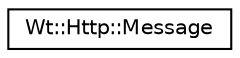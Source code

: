 digraph "Graphical Class Hierarchy"
{
 // LATEX_PDF_SIZE
  edge [fontname="Helvetica",fontsize="10",labelfontname="Helvetica",labelfontsize="10"];
  node [fontname="Helvetica",fontsize="10",shape=record];
  rankdir="LR";
  Node0 [label="Wt::Http::Message",height=0.2,width=0.4,color="black", fillcolor="white", style="filled",URL="$classWt_1_1Http_1_1Message.html",tooltip="An HTTP client message (request or response)."];
}
